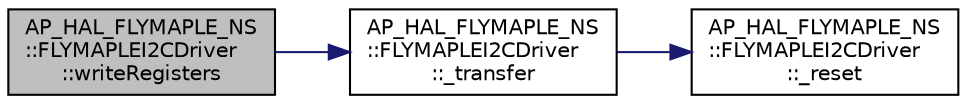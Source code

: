 digraph "AP_HAL_FLYMAPLE_NS::FLYMAPLEI2CDriver::writeRegisters"
{
 // INTERACTIVE_SVG=YES
  edge [fontname="Helvetica",fontsize="10",labelfontname="Helvetica",labelfontsize="10"];
  node [fontname="Helvetica",fontsize="10",shape=record];
  rankdir="LR";
  Node1 [label="AP_HAL_FLYMAPLE_NS\l::FLYMAPLEI2CDriver\l::writeRegisters",height=0.2,width=0.4,color="black", fillcolor="grey75", style="filled" fontcolor="black"];
  Node1 -> Node2 [color="midnightblue",fontsize="10",style="solid",fontname="Helvetica"];
  Node2 [label="AP_HAL_FLYMAPLE_NS\l::FLYMAPLEI2CDriver\l::_transfer",height=0.2,width=0.4,color="black", fillcolor="white", style="filled",URL="$classAP__HAL__FLYMAPLE__NS_1_1FLYMAPLEI2CDriver.html#a709fc3df3c6f770655bc8cf3da5a3ad7"];
  Node2 -> Node3 [color="midnightblue",fontsize="10",style="solid",fontname="Helvetica"];
  Node3 [label="AP_HAL_FLYMAPLE_NS\l::FLYMAPLEI2CDriver\l::_reset",height=0.2,width=0.4,color="black", fillcolor="white", style="filled",URL="$classAP__HAL__FLYMAPLE__NS_1_1FLYMAPLEI2CDriver.html#aa4008883fef11c0970e355c9b32edb9f"];
}
